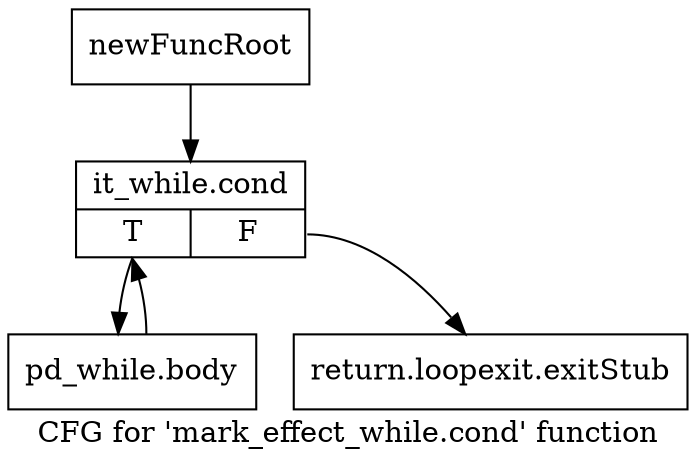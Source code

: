 digraph "CFG for 'mark_effect_while.cond' function" {
	label="CFG for 'mark_effect_while.cond' function";

	Node0x7b00680 [shape=record,label="{newFuncRoot}"];
	Node0x7b00680 -> Node0xa528b70;
	Node0xa528b20 [shape=record,label="{return.loopexit.exitStub}"];
	Node0xa528b70 [shape=record,label="{it_while.cond|{<s0>T|<s1>F}}"];
	Node0xa528b70:s0 -> Node0xa528bc0;
	Node0xa528b70:s1 -> Node0xa528b20;
	Node0xa528bc0 [shape=record,label="{pd_while.body}"];
	Node0xa528bc0 -> Node0xa528b70;
}
